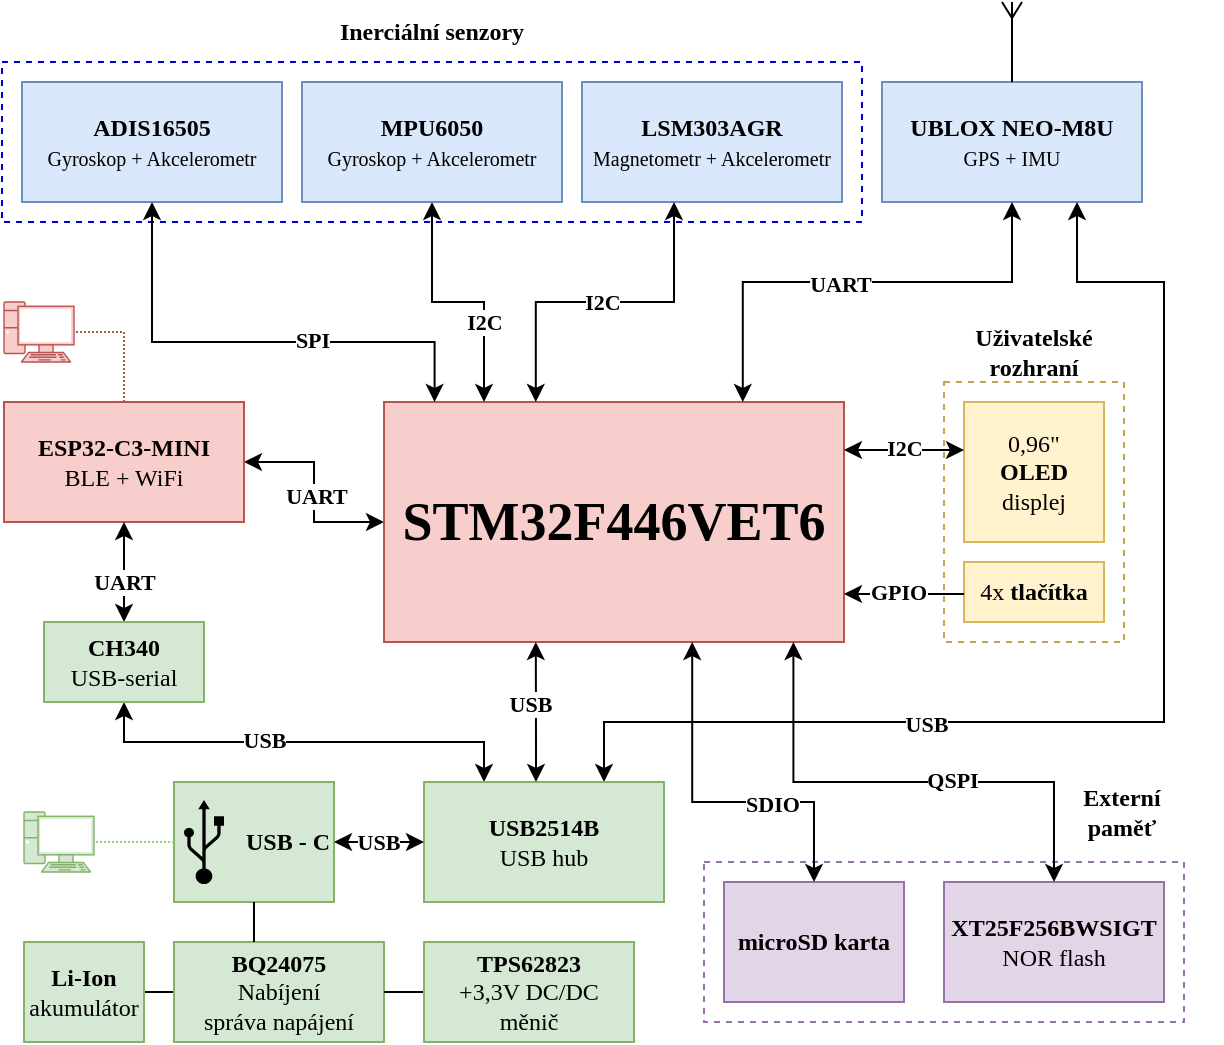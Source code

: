 <mxfile version="22.1.2" type="device">
  <diagram name="Stránka-1" id="Tt6b1W5lr0sfAMUvmGyD">
    <mxGraphModel dx="686" dy="393" grid="1" gridSize="10" guides="1" tooltips="1" connect="1" arrows="1" fold="1" page="1" pageScale="1" pageWidth="827" pageHeight="1169" math="0" shadow="0">
      <root>
        <mxCell id="0" />
        <mxCell id="1" parent="0" />
        <mxCell id="JkFb0JqO4pSHqIlNvu32-82" value="" style="rounded=0;whiteSpace=wrap;html=1;fillColor=none;strokeColor=#9673a6;dashed=1;" parent="1" vertex="1">
          <mxGeometry x="480" y="520" width="240" height="80" as="geometry" />
        </mxCell>
        <mxCell id="JkFb0JqO4pSHqIlNvu32-65" value="" style="rounded=0;whiteSpace=wrap;html=1;fillColor=none;strokeColor=#C2A54E;dashed=1;" parent="1" vertex="1">
          <mxGeometry x="600" y="280" width="90" height="130" as="geometry" />
        </mxCell>
        <mxCell id="JkFb0JqO4pSHqIlNvu32-39" style="edgeStyle=orthogonalEdgeStyle;rounded=0;orthogonalLoop=1;jettySize=auto;html=1;entryX=1;entryY=0.5;entryDx=0;entryDy=0;startArrow=classic;startFill=1;" parent="1" source="JkFb0JqO4pSHqIlNvu32-4" target="JkFb0JqO4pSHqIlNvu32-37" edge="1">
          <mxGeometry relative="1" as="geometry" />
        </mxCell>
        <mxCell id="JkFb0JqO4pSHqIlNvu32-40" value="&lt;font face=&quot;CMU Serif Roman&quot;&gt;&lt;b&gt;UART&lt;/b&gt;&lt;/font&gt;" style="edgeLabel;html=1;align=center;verticalAlign=middle;resizable=0;points=[];" parent="JkFb0JqO4pSHqIlNvu32-39" vertex="1" connectable="0">
          <mxGeometry x="-0.04" y="-1" relative="1" as="geometry">
            <mxPoint as="offset" />
          </mxGeometry>
        </mxCell>
        <mxCell id="JkFb0JqO4pSHqIlNvu32-4" value="&lt;span style=&quot;color: rgb(0, 0, 0); font-family: &amp;quot;CMU Serif Roman&amp;quot;; font-style: normal; font-variant-ligatures: normal; font-variant-caps: normal; letter-spacing: normal; orphans: 2; text-align: center; text-indent: 0px; text-transform: none; widows: 2; word-spacing: 0px; -webkit-text-stroke-width: 0px; text-decoration-thickness: initial; text-decoration-style: initial; text-decoration-color: initial; float: none; display: inline !important;&quot;&gt;&lt;b style=&quot;&quot;&gt;&lt;font style=&quot;font-size: 27px;&quot;&gt;STM32F446VET6&lt;/font&gt;&lt;/b&gt;&lt;/span&gt;" style="rounded=0;whiteSpace=wrap;html=1;fontSize=14;fillColor=#f8cecc;strokeColor=#b85450;points=[[0,0,0,0,0],[0,0.2,0,0,0],[0,0.4,0,0,0],[0,0.6,0,0,0],[0,0.8,0,0,0],[0,1,0,0,0],[0.11,0,0,0,0],[0.11,1,0,0,0],[0.22,0,0,0,0],[0.22,1,0,0,0],[0.33,0,0,0,0],[0.33,1,0,0,0],[0.44,0,0,0,0],[0.44,1,0,0,0],[0.56,0,0,0,0],[0.56,1,0,0,0],[0.67,0,0,0,0],[0.67,1,0,0,0],[0.78,0,0,0,0],[0.78,1,0,0,0],[0.89,0,0,0,0],[0.89,1,0,0,0],[1,0,0,0,0],[1,0.2,0,0,0],[1,0.4,0,0,0],[1,0.6,0,0,0],[1,0.8,0,0,0],[1,1,0,0,0]];" parent="1" vertex="1">
          <mxGeometry x="320" y="290" width="230" height="120" as="geometry" />
        </mxCell>
        <mxCell id="JkFb0JqO4pSHqIlNvu32-5" value="" style="rounded=0;whiteSpace=wrap;html=1;fillColor=none;strokeColor=#0000CC;align=left;dashed=1;" parent="1" vertex="1">
          <mxGeometry x="129" y="120" width="430" height="80" as="geometry" />
        </mxCell>
        <mxCell id="JkFb0JqO4pSHqIlNvu32-6" value="&lt;b style=&quot;border-color: var(--border-color); font-family: &amp;quot;CMU Serif Roman&amp;quot;; text-align: left;&quot;&gt;Inerciální senzory&lt;/b&gt;" style="text;html=1;strokeColor=none;fillColor=none;align=center;verticalAlign=middle;whiteSpace=wrap;rounded=0;" parent="1" vertex="1">
          <mxGeometry x="294" y="90" width="100" height="30" as="geometry" />
        </mxCell>
        <mxCell id="JkFb0JqO4pSHqIlNvu32-8" value="&lt;font face=&quot;CMU Serif Roman&quot;&gt;&lt;b&gt;ADIS16505&lt;/b&gt;&lt;br&gt;&lt;font style=&quot;font-size: 10px;&quot;&gt;Gyroskop + Akcelerometr&lt;/font&gt;&lt;br&gt;&lt;/font&gt;" style="rounded=0;whiteSpace=wrap;html=1;fillColor=#dae8fc;strokeColor=#6c8ebf;" parent="1" vertex="1">
          <mxGeometry x="139" y="130" width="130" height="60" as="geometry" />
        </mxCell>
        <mxCell id="JkFb0JqO4pSHqIlNvu32-25" style="edgeStyle=orthogonalEdgeStyle;rounded=0;orthogonalLoop=1;jettySize=auto;html=1;startArrow=classic;startFill=1;exitX=0.5;exitY=1;exitDx=0;exitDy=0;" parent="1" source="JkFb0JqO4pSHqIlNvu32-10" target="JkFb0JqO4pSHqIlNvu32-4" edge="1">
          <mxGeometry relative="1" as="geometry">
            <mxPoint x="410" y="320" as="targetPoint" />
            <Array as="points">
              <mxPoint x="344" y="240" />
              <mxPoint x="370" y="240" />
            </Array>
          </mxGeometry>
        </mxCell>
        <mxCell id="JkFb0JqO4pSHqIlNvu32-28" value="&lt;font face=&quot;CMU Serif Roman&quot;&gt;&lt;b&gt;I2C&lt;/b&gt;&lt;/font&gt;" style="edgeLabel;html=1;align=center;verticalAlign=middle;resizable=0;points=[];" parent="JkFb0JqO4pSHqIlNvu32-25" vertex="1" connectable="0">
          <mxGeometry x="-0.096" relative="1" as="geometry">
            <mxPoint x="19" y="10" as="offset" />
          </mxGeometry>
        </mxCell>
        <mxCell id="JkFb0JqO4pSHqIlNvu32-10" value="&lt;font face=&quot;CMU Serif Roman&quot;&gt;&lt;b&gt;MPU6050&lt;/b&gt;&lt;br&gt;&lt;font style=&quot;font-size: 10px;&quot;&gt;Gyroskop + Akcelerometr&lt;/font&gt;&lt;br&gt;&lt;/font&gt;" style="rounded=0;whiteSpace=wrap;html=1;fillColor=#dae8fc;strokeColor=#6c8ebf;" parent="1" vertex="1">
          <mxGeometry x="279" y="130" width="130" height="60" as="geometry" />
        </mxCell>
        <mxCell id="JkFb0JqO4pSHqIlNvu32-11" value="&lt;font face=&quot;CMU Serif Roman&quot;&gt;&lt;b&gt;LSM303AGR&lt;/b&gt;&lt;br&gt;&lt;font style=&quot;font-size: 10px;&quot;&gt;Magnetometr + Akcelerometr&lt;/font&gt;&lt;br&gt;&lt;/font&gt;" style="rounded=0;whiteSpace=wrap;html=1;fillColor=#dae8fc;strokeColor=#6c8ebf;" parent="1" vertex="1">
          <mxGeometry x="419" y="130" width="130" height="60" as="geometry" />
        </mxCell>
        <mxCell id="JkFb0JqO4pSHqIlNvu32-26" style="edgeStyle=orthogonalEdgeStyle;rounded=0;orthogonalLoop=1;jettySize=auto;html=1;entryX=0.11;entryY=0;entryDx=0;entryDy=0;entryPerimeter=0;startArrow=classic;startFill=1;exitX=0.5;exitY=1;exitDx=0;exitDy=0;" parent="1" source="JkFb0JqO4pSHqIlNvu32-8" target="JkFb0JqO4pSHqIlNvu32-4" edge="1">
          <mxGeometry relative="1" as="geometry">
            <Array as="points">
              <mxPoint x="204" y="260" />
              <mxPoint x="345" y="260" />
            </Array>
          </mxGeometry>
        </mxCell>
        <mxCell id="JkFb0JqO4pSHqIlNvu32-29" value="&lt;font face=&quot;CMU Serif Roman&quot;&gt;&lt;b&gt;SPI&lt;/b&gt;&lt;/font&gt;" style="edgeLabel;html=1;align=center;verticalAlign=middle;resizable=0;points=[];" parent="JkFb0JqO4pSHqIlNvu32-26" vertex="1" connectable="0">
          <mxGeometry x="0.239" y="1" relative="1" as="geometry">
            <mxPoint as="offset" />
          </mxGeometry>
        </mxCell>
        <mxCell id="JkFb0JqO4pSHqIlNvu32-27" style="edgeStyle=orthogonalEdgeStyle;rounded=0;orthogonalLoop=1;jettySize=auto;html=1;entryX=0.33;entryY=0;entryDx=0;entryDy=0;entryPerimeter=0;startArrow=classic;startFill=1;" parent="1" source="JkFb0JqO4pSHqIlNvu32-11" target="JkFb0JqO4pSHqIlNvu32-4" edge="1">
          <mxGeometry relative="1" as="geometry">
            <Array as="points">
              <mxPoint x="465" y="240" />
              <mxPoint x="396" y="240" />
            </Array>
          </mxGeometry>
        </mxCell>
        <mxCell id="JkFb0JqO4pSHqIlNvu32-30" value="&lt;font face=&quot;CMU Serif Roman&quot;&gt;&lt;b&gt;I2C&lt;/b&gt;&lt;/font&gt;" style="edgeLabel;html=1;align=center;verticalAlign=middle;resizable=0;points=[];" parent="JkFb0JqO4pSHqIlNvu32-27" vertex="1" connectable="0">
          <mxGeometry x="0.031" y="-1" relative="1" as="geometry">
            <mxPoint x="1" y="1" as="offset" />
          </mxGeometry>
        </mxCell>
        <mxCell id="JkFb0JqO4pSHqIlNvu32-33" value="&lt;font face=&quot;CMU Serif Roman&quot;&gt;&lt;b&gt;UBLOX NEO-M8U&lt;/b&gt;&lt;br&gt;&lt;font style=&quot;font-size: 10px;&quot;&gt;GPS + IMU&lt;/font&gt;&lt;br&gt;&lt;/font&gt;" style="rounded=0;whiteSpace=wrap;html=1;fillColor=#dae8fc;strokeColor=#6c8ebf;" parent="1" vertex="1">
          <mxGeometry x="569" y="130" width="130" height="60" as="geometry" />
        </mxCell>
        <mxCell id="JkFb0JqO4pSHqIlNvu32-34" style="edgeStyle=orthogonalEdgeStyle;rounded=0;orthogonalLoop=1;jettySize=auto;html=1;entryX=0.78;entryY=0;entryDx=0;entryDy=0;entryPerimeter=0;startArrow=classic;startFill=1;" parent="1" source="JkFb0JqO4pSHqIlNvu32-33" target="JkFb0JqO4pSHqIlNvu32-4" edge="1">
          <mxGeometry relative="1" as="geometry">
            <Array as="points">
              <mxPoint x="634" y="230" />
              <mxPoint x="499" y="230" />
            </Array>
          </mxGeometry>
        </mxCell>
        <mxCell id="JkFb0JqO4pSHqIlNvu32-35" value="&lt;font face=&quot;CMU Serif Roman&quot;&gt;&lt;b&gt;UART&lt;/b&gt;&lt;/font&gt;" style="edgeLabel;html=1;align=center;verticalAlign=middle;resizable=0;points=[];" parent="JkFb0JqO4pSHqIlNvu32-34" vertex="1" connectable="0">
          <mxGeometry x="0.077" y="1" relative="1" as="geometry">
            <mxPoint as="offset" />
          </mxGeometry>
        </mxCell>
        <mxCell id="JkFb0JqO4pSHqIlNvu32-37" value="&lt;font face=&quot;CMU Serif Roman&quot;&gt;&lt;b&gt;ESP32-C3-MINI&lt;/b&gt;&lt;br&gt;BLE + WiFi&lt;br&gt;&lt;/font&gt;" style="rounded=0;whiteSpace=wrap;html=1;fillColor=#f8cecc;strokeColor=#b85450;" parent="1" vertex="1">
          <mxGeometry x="130" y="290" width="120" height="60" as="geometry" />
        </mxCell>
        <mxCell id="JkFb0JqO4pSHqIlNvu32-42" value="" style="verticalLabelPosition=bottom;shadow=0;dashed=0;align=center;html=1;verticalAlign=top;shape=mxgraph.electrical.radio.aerial_-_antenna_1;" parent="1" vertex="1">
          <mxGeometry x="629" y="90" width="10" height="20" as="geometry" />
        </mxCell>
        <mxCell id="JkFb0JqO4pSHqIlNvu32-44" style="edgeStyle=orthogonalEdgeStyle;rounded=0;orthogonalLoop=1;jettySize=auto;html=1;entryX=0.5;entryY=1;entryDx=0;entryDy=0;entryPerimeter=0;endArrow=none;endFill=0;" parent="1" source="JkFb0JqO4pSHqIlNvu32-33" target="JkFb0JqO4pSHqIlNvu32-42" edge="1">
          <mxGeometry relative="1" as="geometry" />
        </mxCell>
        <mxCell id="JkFb0JqO4pSHqIlNvu32-48" value="" style="group" parent="1" vertex="1" connectable="0">
          <mxGeometry x="215" y="480" width="80" height="60" as="geometry" />
        </mxCell>
        <mxCell id="JkFb0JqO4pSHqIlNvu32-46" value="&lt;font face=&quot;CMU Serif Roman&quot;&gt;&lt;b&gt;USB - C&lt;/b&gt;&lt;/font&gt;" style="rounded=0;whiteSpace=wrap;html=1;fillColor=#d5e8d4;strokeColor=#82b366;align=right;" parent="JkFb0JqO4pSHqIlNvu32-48" vertex="1">
          <mxGeometry width="80" height="60" as="geometry" />
        </mxCell>
        <mxCell id="JkFb0JqO4pSHqIlNvu32-36" value="" style="shape=mxgraph.signs.tech.usb;html=1;pointerEvents=1;fillColor=#000000;strokeColor=none;verticalLabelPosition=bottom;verticalAlign=top;align=center;" parent="JkFb0JqO4pSHqIlNvu32-48" vertex="1">
          <mxGeometry x="5" y="9" width="20" height="42" as="geometry" />
        </mxCell>
        <mxCell id="JkFb0JqO4pSHqIlNvu32-52" value="" style="verticalAlign=top;verticalLabelPosition=bottom;labelPosition=center;align=center;html=1;outlineConnect=0;fillColor=#d5e8d4;strokeColor=#82b366;gradientDirection=north;strokeWidth=2;shape=mxgraph.networks.pc;" parent="1" vertex="1">
          <mxGeometry x="140" y="495" width="35" height="30" as="geometry" />
        </mxCell>
        <mxCell id="JkFb0JqO4pSHqIlNvu32-54" style="edgeStyle=orthogonalEdgeStyle;rounded=0;orthogonalLoop=1;jettySize=auto;html=1;entryX=1;entryY=0.5;entryDx=0;entryDy=0;entryPerimeter=0;endArrow=none;endFill=0;dashed=1;dashPattern=1 1;strokeColor=#97D077;" parent="1" source="JkFb0JqO4pSHqIlNvu32-46" target="JkFb0JqO4pSHqIlNvu32-52" edge="1">
          <mxGeometry relative="1" as="geometry" />
        </mxCell>
        <mxCell id="JkFb0JqO4pSHqIlNvu32-57" style="edgeStyle=orthogonalEdgeStyle;rounded=0;orthogonalLoop=1;jettySize=auto;html=1;exitX=0.25;exitY=0;exitDx=0;exitDy=0;startArrow=classic;startFill=1;" parent="1" source="JkFb0JqO4pSHqIlNvu32-55" target="JkFb0JqO4pSHqIlNvu32-58" edge="1">
          <mxGeometry relative="1" as="geometry">
            <mxPoint x="369.857" y="450" as="targetPoint" />
          </mxGeometry>
        </mxCell>
        <mxCell id="JkFb0JqO4pSHqIlNvu32-72" value="&lt;font face=&quot;CMU Serif Roman&quot;&gt;&lt;b&gt;USB&lt;/b&gt;&lt;/font&gt;" style="edgeLabel;html=1;align=center;verticalAlign=middle;resizable=0;points=[];" parent="JkFb0JqO4pSHqIlNvu32-57" vertex="1" connectable="0">
          <mxGeometry x="0.18" y="-1" relative="1" as="geometry">
            <mxPoint as="offset" />
          </mxGeometry>
        </mxCell>
        <mxCell id="JkFb0JqO4pSHqIlNvu32-62" style="edgeStyle=orthogonalEdgeStyle;rounded=0;orthogonalLoop=1;jettySize=auto;html=1;entryX=0.75;entryY=1;entryDx=0;entryDy=0;startArrow=classic;startFill=1;" parent="1" source="JkFb0JqO4pSHqIlNvu32-55" target="JkFb0JqO4pSHqIlNvu32-33" edge="1">
          <mxGeometry relative="1" as="geometry">
            <Array as="points">
              <mxPoint x="430" y="450" />
              <mxPoint x="710" y="450" />
              <mxPoint x="710" y="230" />
              <mxPoint x="667" y="230" />
            </Array>
          </mxGeometry>
        </mxCell>
        <mxCell id="JkFb0JqO4pSHqIlNvu32-74" value="&lt;font face=&quot;CMU Serif Roman&quot;&gt;&lt;b&gt;USB&lt;/b&gt;&lt;/font&gt;" style="edgeLabel;html=1;align=center;verticalAlign=middle;resizable=0;points=[];" parent="JkFb0JqO4pSHqIlNvu32-62" vertex="1" connectable="0">
          <mxGeometry x="-0.378" y="-1" relative="1" as="geometry">
            <mxPoint as="offset" />
          </mxGeometry>
        </mxCell>
        <mxCell id="JkFb0JqO4pSHqIlNvu32-55" value="&lt;font face=&quot;CMU Serif Roman&quot;&gt;&lt;b&gt;USB2514B&lt;/b&gt;&lt;br&gt;USB hub&lt;br&gt;&lt;/font&gt;" style="rounded=0;whiteSpace=wrap;html=1;fillColor=#d5e8d4;strokeColor=#82b366;" parent="1" vertex="1">
          <mxGeometry x="340" y="480" width="120" height="60" as="geometry" />
        </mxCell>
        <mxCell id="JkFb0JqO4pSHqIlNvu32-56" style="edgeStyle=orthogonalEdgeStyle;rounded=0;orthogonalLoop=1;jettySize=auto;html=1;entryX=0;entryY=0.5;entryDx=0;entryDy=0;startArrow=classic;startFill=1;" parent="1" source="JkFb0JqO4pSHqIlNvu32-46" target="JkFb0JqO4pSHqIlNvu32-55" edge="1">
          <mxGeometry relative="1" as="geometry" />
        </mxCell>
        <mxCell id="JkFb0JqO4pSHqIlNvu32-75" value="&lt;b&gt;&lt;font face=&quot;CMU Serif Roman&quot;&gt;USB&lt;/font&gt;&lt;/b&gt;" style="edgeLabel;html=1;align=center;verticalAlign=middle;resizable=0;points=[];" parent="JkFb0JqO4pSHqIlNvu32-56" vertex="1" connectable="0">
          <mxGeometry x="-0.035" relative="1" as="geometry">
            <mxPoint as="offset" />
          </mxGeometry>
        </mxCell>
        <mxCell id="JkFb0JqO4pSHqIlNvu32-59" style="edgeStyle=orthogonalEdgeStyle;rounded=0;orthogonalLoop=1;jettySize=auto;html=1;entryX=0.5;entryY=1;entryDx=0;entryDy=0;startArrow=classic;startFill=1;" parent="1" source="JkFb0JqO4pSHqIlNvu32-58" target="JkFb0JqO4pSHqIlNvu32-37" edge="1">
          <mxGeometry relative="1" as="geometry" />
        </mxCell>
        <mxCell id="JkFb0JqO4pSHqIlNvu32-60" value="&lt;b&gt;&lt;font face=&quot;CMU Serif Roman&quot;&gt;UART&lt;/font&gt;&lt;/b&gt;" style="edgeLabel;html=1;align=center;verticalAlign=middle;resizable=0;points=[];" parent="JkFb0JqO4pSHqIlNvu32-59" vertex="1" connectable="0">
          <mxGeometry x="0.157" relative="1" as="geometry">
            <mxPoint y="9" as="offset" />
          </mxGeometry>
        </mxCell>
        <mxCell id="JkFb0JqO4pSHqIlNvu32-58" value="&lt;font face=&quot;CMU Serif Roman&quot;&gt;&lt;b&gt;CH340&lt;/b&gt;&lt;br&gt;USB-serial&lt;br&gt;&lt;/font&gt;" style="rounded=0;whiteSpace=wrap;html=1;fillColor=#d5e8d4;strokeColor=#82b366;" parent="1" vertex="1">
          <mxGeometry x="150" y="400" width="80" height="40" as="geometry" />
        </mxCell>
        <mxCell id="JkFb0JqO4pSHqIlNvu32-61" style="edgeStyle=orthogonalEdgeStyle;rounded=0;orthogonalLoop=1;jettySize=auto;html=1;entryX=0.33;entryY=1;entryDx=0;entryDy=0;entryPerimeter=0;startArrow=classic;startFill=1;" parent="1" source="JkFb0JqO4pSHqIlNvu32-55" target="JkFb0JqO4pSHqIlNvu32-4" edge="1">
          <mxGeometry relative="1" as="geometry">
            <Array as="points">
              <mxPoint x="396" y="460" />
              <mxPoint x="396" y="460" />
            </Array>
          </mxGeometry>
        </mxCell>
        <mxCell id="JkFb0JqO4pSHqIlNvu32-73" value="&lt;font face=&quot;CMU Serif Roman&quot;&gt;&lt;b&gt;USB&lt;/b&gt;&lt;/font&gt;" style="edgeLabel;html=1;align=center;verticalAlign=middle;resizable=0;points=[];" parent="JkFb0JqO4pSHqIlNvu32-61" vertex="1" connectable="0">
          <mxGeometry x="0.131" y="3" relative="1" as="geometry">
            <mxPoint as="offset" />
          </mxGeometry>
        </mxCell>
        <mxCell id="JkFb0JqO4pSHqIlNvu32-63" value="&lt;font face=&quot;CMU Serif Roman&quot;&gt;0,96&quot;&lt;br&gt;&lt;b&gt;OLED &lt;/b&gt;displej&lt;/font&gt;" style="rounded=0;whiteSpace=wrap;html=1;fillColor=#fff2cc;strokeColor=#d6b656;" parent="1" vertex="1">
          <mxGeometry x="610" y="290" width="70" height="70" as="geometry" />
        </mxCell>
        <mxCell id="JkFb0JqO4pSHqIlNvu32-64" value="&lt;font face=&quot;CMU Serif Roman&quot;&gt;4x &lt;b&gt;tlačítka&lt;/b&gt;&lt;/font&gt;" style="rounded=0;whiteSpace=wrap;html=1;fillColor=#fff2cc;strokeColor=#d6b656;" parent="1" vertex="1">
          <mxGeometry x="610" y="370" width="70" height="30" as="geometry" />
        </mxCell>
        <mxCell id="JkFb0JqO4pSHqIlNvu32-66" value="&lt;b style=&quot;border-color: var(--border-color); font-family: &amp;quot;CMU Serif Roman&amp;quot;; text-align: left;&quot;&gt;Uživatelské rozhraní&lt;/b&gt;" style="text;html=1;strokeColor=none;fillColor=none;align=center;verticalAlign=middle;whiteSpace=wrap;rounded=0;" parent="1" vertex="1">
          <mxGeometry x="595" y="250" width="100" height="30" as="geometry" />
        </mxCell>
        <mxCell id="JkFb0JqO4pSHqIlNvu32-67" style="edgeStyle=orthogonalEdgeStyle;rounded=0;orthogonalLoop=1;jettySize=auto;html=1;entryX=1;entryY=0.2;entryDx=0;entryDy=0;entryPerimeter=0;startArrow=classic;startFill=1;" parent="1" source="JkFb0JqO4pSHqIlNvu32-63" target="JkFb0JqO4pSHqIlNvu32-4" edge="1">
          <mxGeometry relative="1" as="geometry">
            <Array as="points">
              <mxPoint x="600" y="314" />
              <mxPoint x="600" y="314" />
            </Array>
          </mxGeometry>
        </mxCell>
        <mxCell id="JkFb0JqO4pSHqIlNvu32-69" value="&lt;b&gt;&lt;font face=&quot;CMU Serif Roman&quot;&gt;I2C&lt;/font&gt;&lt;/b&gt;" style="edgeLabel;html=1;align=center;verticalAlign=middle;resizable=0;points=[];" parent="JkFb0JqO4pSHqIlNvu32-67" vertex="1" connectable="0">
          <mxGeometry x="-0.091" y="-1" relative="1" as="geometry">
            <mxPoint x="-3" as="offset" />
          </mxGeometry>
        </mxCell>
        <mxCell id="JkFb0JqO4pSHqIlNvu32-68" style="edgeStyle=orthogonalEdgeStyle;rounded=0;orthogonalLoop=1;jettySize=auto;html=1;entryX=1;entryY=0.8;entryDx=0;entryDy=0;entryPerimeter=0;" parent="1" source="JkFb0JqO4pSHqIlNvu32-64" target="JkFb0JqO4pSHqIlNvu32-4" edge="1">
          <mxGeometry relative="1" as="geometry">
            <Array as="points">
              <mxPoint x="600" y="386" />
              <mxPoint x="600" y="386" />
            </Array>
          </mxGeometry>
        </mxCell>
        <mxCell id="JkFb0JqO4pSHqIlNvu32-70" value="&lt;font face=&quot;CMU Serif Roman&quot;&gt;&lt;b&gt;GPIO&lt;/b&gt;&lt;/font&gt;" style="edgeLabel;html=1;align=center;verticalAlign=middle;resizable=0;points=[];" parent="JkFb0JqO4pSHqIlNvu32-68" vertex="1" connectable="0">
          <mxGeometry x="-0.066" relative="1" as="geometry">
            <mxPoint x="-5" y="-1" as="offset" />
          </mxGeometry>
        </mxCell>
        <mxCell id="JkFb0JqO4pSHqIlNvu32-76" value="&lt;b&gt;&lt;font face=&quot;CMU Serif Roman&quot;&gt;microSD karta&lt;/font&gt;&lt;/b&gt;" style="rounded=0;whiteSpace=wrap;html=1;fillColor=#e1d5e7;strokeColor=#9673a6;" parent="1" vertex="1">
          <mxGeometry x="490" y="530" width="90" height="60" as="geometry" />
        </mxCell>
        <mxCell id="JkFb0JqO4pSHqIlNvu32-77" value="&lt;font face=&quot;CMU Serif Roman&quot;&gt;&lt;b&gt;XT25F256BWSIGT&lt;br&gt;&lt;/b&gt;NOR flash&lt;/font&gt;" style="rounded=0;whiteSpace=wrap;html=1;fillColor=#e1d5e7;strokeColor=#9673a6;" parent="1" vertex="1">
          <mxGeometry x="600" y="530" width="110" height="60" as="geometry" />
        </mxCell>
        <mxCell id="JkFb0JqO4pSHqIlNvu32-78" style="edgeStyle=orthogonalEdgeStyle;rounded=0;orthogonalLoop=1;jettySize=auto;html=1;entryX=0.67;entryY=1;entryDx=0;entryDy=0;entryPerimeter=0;startArrow=classic;startFill=1;" parent="1" source="JkFb0JqO4pSHqIlNvu32-76" target="JkFb0JqO4pSHqIlNvu32-4" edge="1">
          <mxGeometry relative="1" as="geometry">
            <Array as="points">
              <mxPoint x="535" y="490" />
              <mxPoint x="474" y="490" />
            </Array>
          </mxGeometry>
        </mxCell>
        <mxCell id="JkFb0JqO4pSHqIlNvu32-80" value="&lt;font face=&quot;CMU Serif Roman&quot;&gt;&lt;b&gt;SDIO&lt;/b&gt;&lt;/font&gt;" style="edgeLabel;html=1;align=center;verticalAlign=middle;resizable=0;points=[];" parent="JkFb0JqO4pSHqIlNvu32-78" vertex="1" connectable="0">
          <mxGeometry x="-0.325" relative="1" as="geometry">
            <mxPoint y="1" as="offset" />
          </mxGeometry>
        </mxCell>
        <mxCell id="JkFb0JqO4pSHqIlNvu32-79" style="edgeStyle=orthogonalEdgeStyle;rounded=0;orthogonalLoop=1;jettySize=auto;html=1;entryX=0.89;entryY=1;entryDx=0;entryDy=0;entryPerimeter=0;startArrow=classic;startFill=1;" parent="1" source="JkFb0JqO4pSHqIlNvu32-77" target="JkFb0JqO4pSHqIlNvu32-4" edge="1">
          <mxGeometry relative="1" as="geometry">
            <Array as="points">
              <mxPoint x="655" y="480" />
              <mxPoint x="525" y="480" />
            </Array>
          </mxGeometry>
        </mxCell>
        <mxCell id="JkFb0JqO4pSHqIlNvu32-81" value="&lt;font face=&quot;CMU Serif Roman&quot;&gt;&lt;b&gt;QSPI&lt;/b&gt;&lt;/font&gt;" style="edgeLabel;html=1;align=center;verticalAlign=middle;resizable=0;points=[];" parent="JkFb0JqO4pSHqIlNvu32-79" vertex="1" connectable="0">
          <mxGeometry x="-0.19" y="-1" relative="1" as="geometry">
            <mxPoint as="offset" />
          </mxGeometry>
        </mxCell>
        <mxCell id="JkFb0JqO4pSHqIlNvu32-83" value="&lt;b style=&quot;border-color: var(--border-color); font-family: &amp;quot;CMU Serif Roman&amp;quot;; text-align: left;&quot;&gt;Externí&lt;br&gt;paměť&lt;br&gt;&lt;/b&gt;" style="text;html=1;strokeColor=none;fillColor=none;align=center;verticalAlign=middle;whiteSpace=wrap;rounded=0;" parent="1" vertex="1">
          <mxGeometry x="639" y="480" width="100" height="30" as="geometry" />
        </mxCell>
        <mxCell id="JkFb0JqO4pSHqIlNvu32-90" style="edgeStyle=orthogonalEdgeStyle;rounded=0;orthogonalLoop=1;jettySize=auto;html=1;entryX=1;entryY=0.5;entryDx=0;entryDy=0;endArrow=none;endFill=0;" parent="1" source="JkFb0JqO4pSHqIlNvu32-84" target="JkFb0JqO4pSHqIlNvu32-89" edge="1">
          <mxGeometry relative="1" as="geometry" />
        </mxCell>
        <mxCell id="JkFb0JqO4pSHqIlNvu32-84" value="&lt;font face=&quot;CMU Serif Roman&quot;&gt;&lt;b&gt;BQ24075&lt;/b&gt;&lt;br&gt;Nabíjení&lt;br&gt;správa napájení&lt;br&gt;&lt;/font&gt;" style="rounded=0;whiteSpace=wrap;html=1;fillColor=#d5e8d4;strokeColor=#82b366;" parent="1" vertex="1">
          <mxGeometry x="215" y="560" width="105" height="50" as="geometry" />
        </mxCell>
        <mxCell id="JkFb0JqO4pSHqIlNvu32-91" style="edgeStyle=orthogonalEdgeStyle;rounded=0;orthogonalLoop=1;jettySize=auto;html=1;entryX=1;entryY=0.5;entryDx=0;entryDy=0;endArrow=none;endFill=0;" parent="1" source="JkFb0JqO4pSHqIlNvu32-86" target="JkFb0JqO4pSHqIlNvu32-84" edge="1">
          <mxGeometry relative="1" as="geometry" />
        </mxCell>
        <mxCell id="JkFb0JqO4pSHqIlNvu32-86" value="&lt;font face=&quot;CMU Serif Roman&quot;&gt;&lt;b&gt;TPS62823&lt;/b&gt;&lt;br&gt;+3,3V DC/DC&lt;br&gt;měnič&lt;br&gt;&lt;/font&gt;" style="rounded=0;whiteSpace=wrap;html=1;fillColor=#d5e8d4;strokeColor=#82b366;" parent="1" vertex="1">
          <mxGeometry x="340" y="560" width="105" height="50" as="geometry" />
        </mxCell>
        <mxCell id="JkFb0JqO4pSHqIlNvu32-89" value="&lt;font face=&quot;CMU Serif Roman&quot;&gt;&lt;b&gt;Li-Ion&lt;br&gt;&lt;/b&gt;akumulátor&lt;br&gt;&lt;/font&gt;" style="rounded=0;whiteSpace=wrap;html=1;fillColor=#d5e8d4;strokeColor=#82b366;" parent="1" vertex="1">
          <mxGeometry x="140" y="560" width="60" height="50" as="geometry" />
        </mxCell>
        <mxCell id="JkFb0JqO4pSHqIlNvu32-94" style="edgeStyle=orthogonalEdgeStyle;rounded=0;orthogonalLoop=1;jettySize=auto;html=1;entryX=0.389;entryY=-0.012;entryDx=0;entryDy=0;endArrow=none;endFill=0;entryPerimeter=0;exitX=0.5;exitY=1;exitDx=0;exitDy=0;" parent="1" source="JkFb0JqO4pSHqIlNvu32-46" target="JkFb0JqO4pSHqIlNvu32-84" edge="1">
          <mxGeometry relative="1" as="geometry">
            <mxPoint x="260" y="540" as="sourcePoint" />
            <mxPoint x="266.25" y="560" as="targetPoint" />
            <Array as="points">
              <mxPoint x="255" y="560" />
              <mxPoint x="256" y="560" />
            </Array>
          </mxGeometry>
        </mxCell>
        <mxCell id="zRPb59DlohvIAzR4ltJl-1" value="" style="verticalAlign=top;verticalLabelPosition=bottom;labelPosition=center;align=center;html=1;outlineConnect=0;fillColor=#f8cecc;strokeColor=#b85450;gradientDirection=north;strokeWidth=2;shape=mxgraph.networks.pc;" vertex="1" parent="1">
          <mxGeometry x="130" y="240" width="35" height="30" as="geometry" />
        </mxCell>
        <mxCell id="zRPb59DlohvIAzR4ltJl-2" style="edgeStyle=orthogonalEdgeStyle;rounded=0;orthogonalLoop=1;jettySize=auto;html=1;entryX=1;entryY=0.5;entryDx=0;entryDy=0;entryPerimeter=0;endArrow=none;endFill=0;dashed=1;dashPattern=1 1;strokeColor=#b85450;fillColor=#f8cecc;exitX=0.5;exitY=0;exitDx=0;exitDy=0;" edge="1" parent="1" target="zRPb59DlohvIAzR4ltJl-1" source="JkFb0JqO4pSHqIlNvu32-37">
          <mxGeometry relative="1" as="geometry">
            <mxPoint x="139" y="285" as="sourcePoint" />
          </mxGeometry>
        </mxCell>
      </root>
    </mxGraphModel>
  </diagram>
</mxfile>
